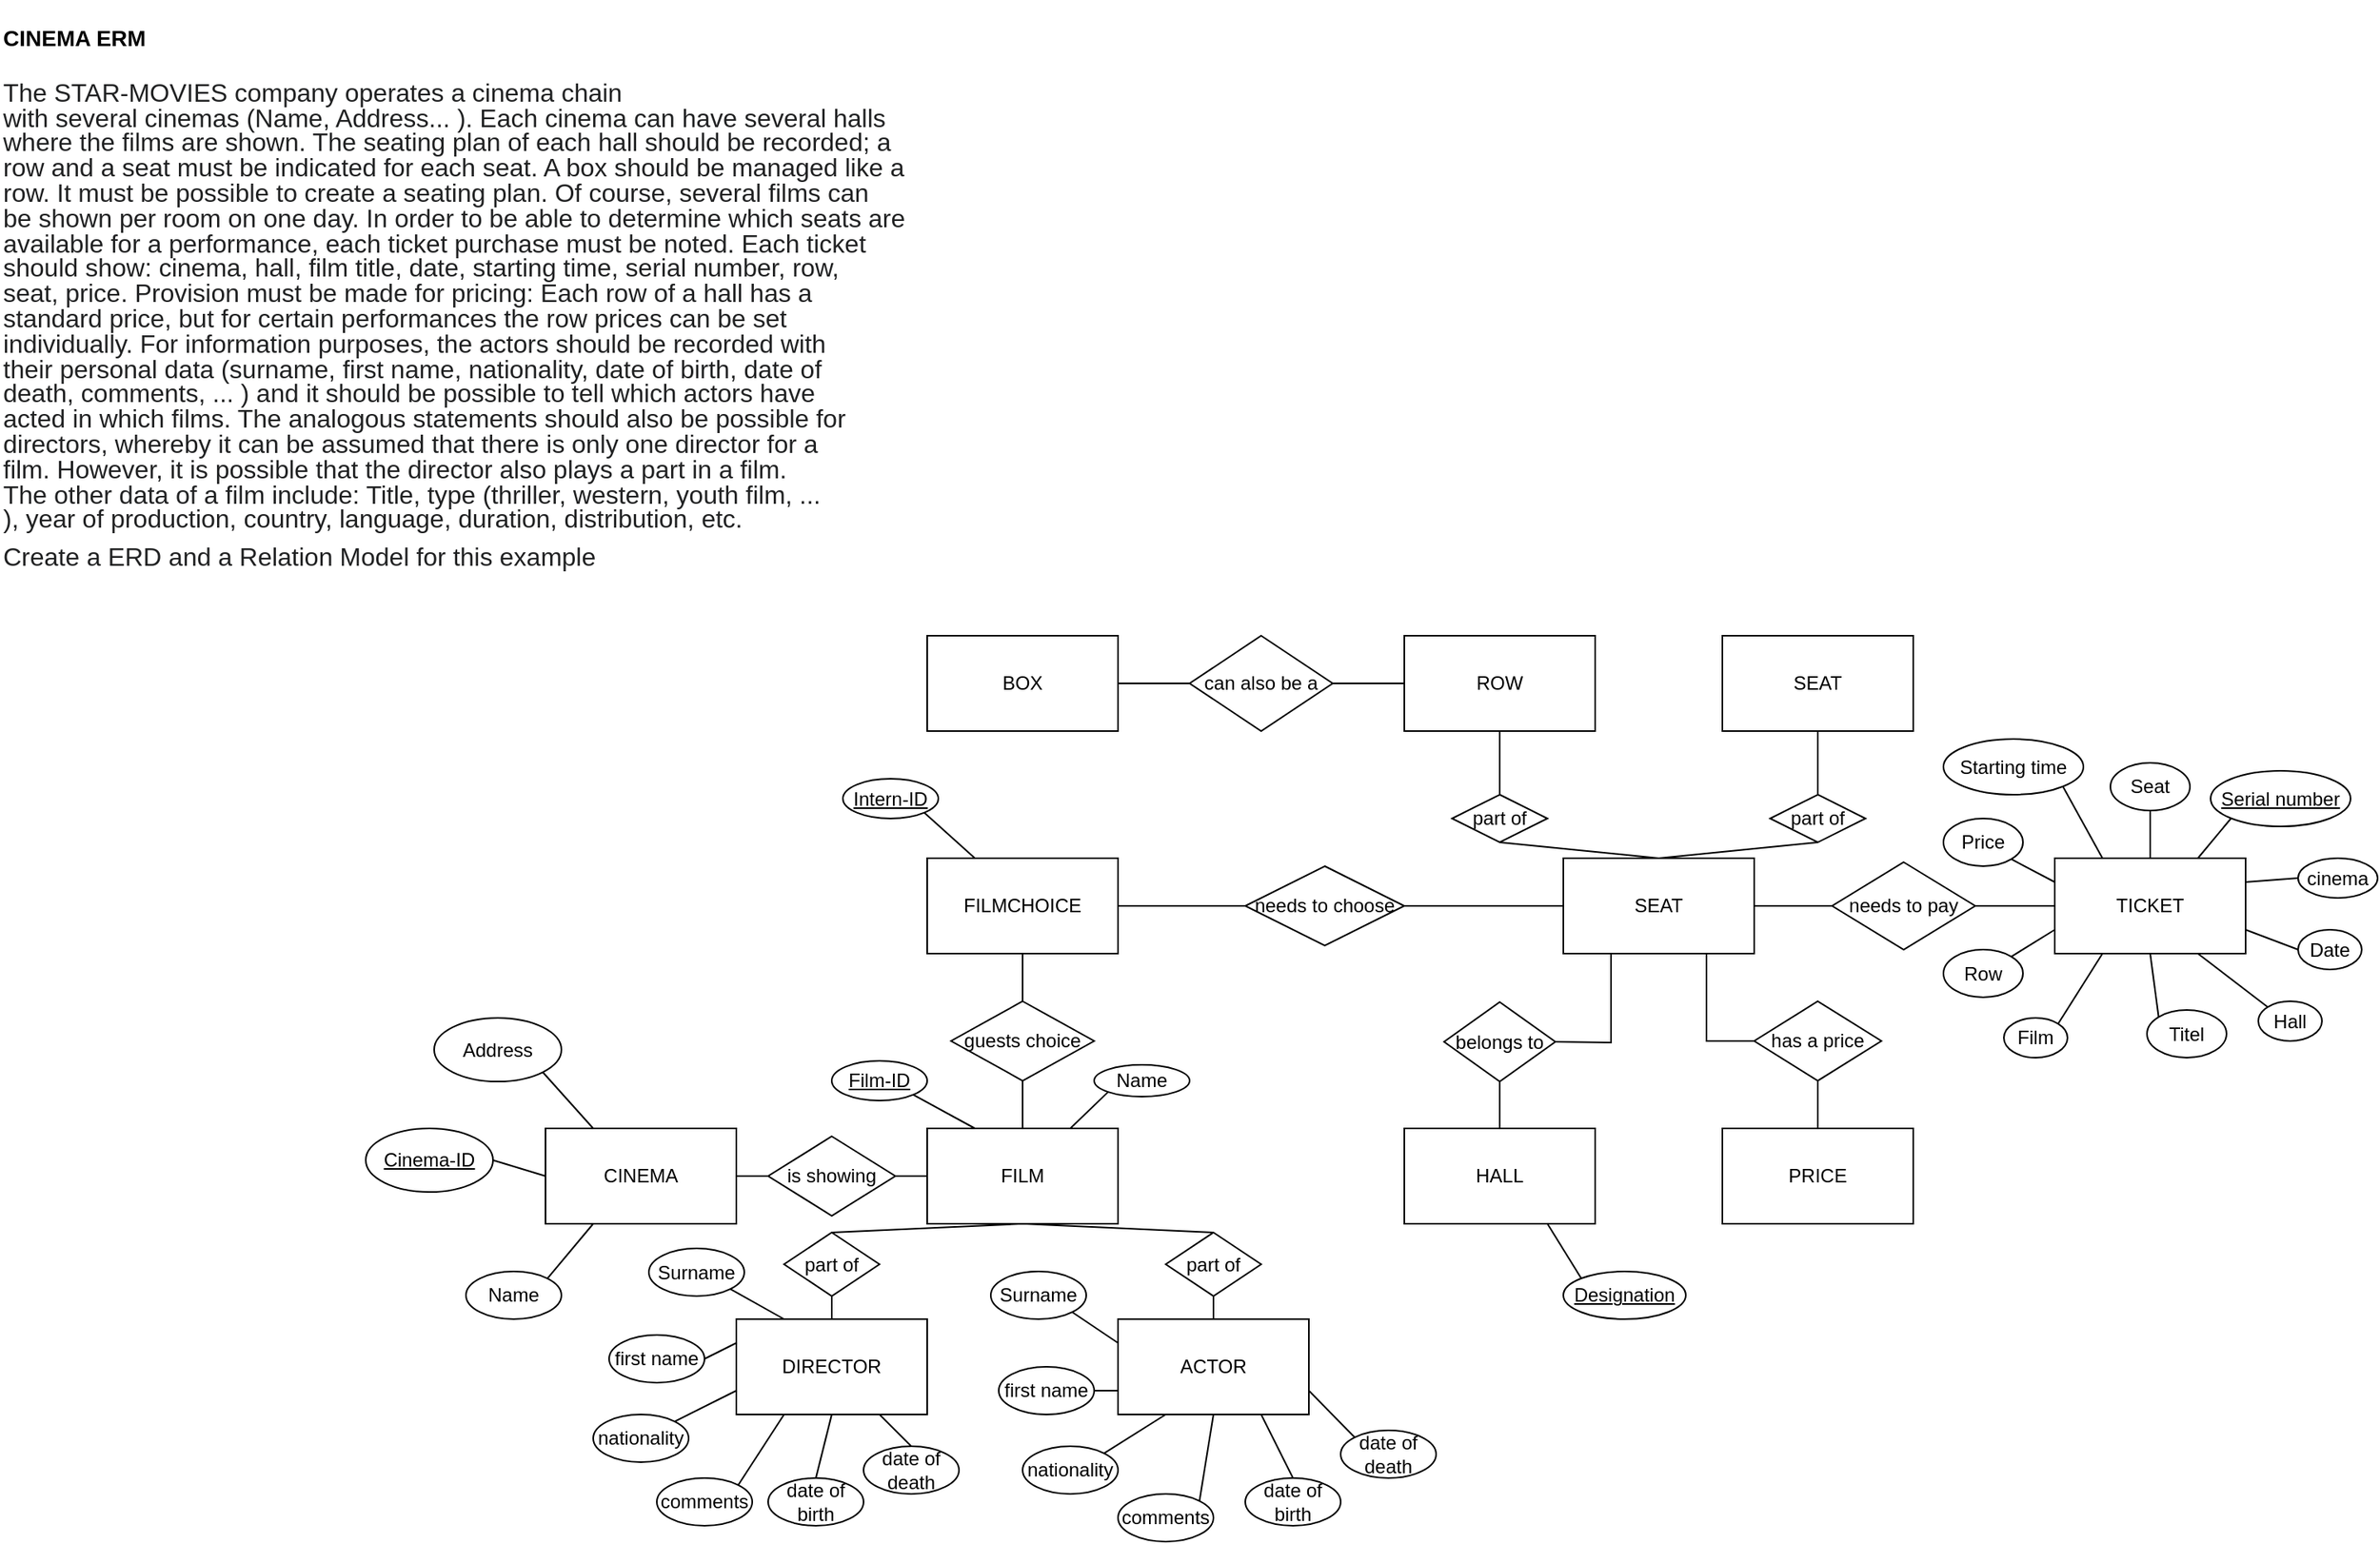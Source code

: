 <mxfile version="24.7.6">
  <diagram name="Seite-1" id="-tbs9R99MU5sMYvW19ob">
    <mxGraphModel dx="2072" dy="1139" grid="1" gridSize="10" guides="1" tooltips="1" connect="1" arrows="1" fold="1" page="1" pageScale="1" pageWidth="1654" pageHeight="1169" math="0" shadow="0">
      <root>
        <mxCell id="0" />
        <mxCell id="1" parent="0" />
        <mxCell id="GuMBQw5mWaE-lglOih7J-1" value="&lt;h1 style=&quot;margin-top: 0px;&quot;&gt;&lt;font style=&quot;font-size: 14px;&quot;&gt;CINEMA ERM&lt;/font&gt;&lt;/h1&gt;&lt;p style=&quot;margin-top:6.0pt;margin-right:0cm;margin-bottom:6.0pt;&lt;br/&gt;margin-left:0cm;text-align:justify;line-height:115%&quot; class=&quot;MsoNormal&quot;&gt;&lt;span style=&quot;line-height: 115%; font-family: Arial, sans-serif; color: rgb(32, 33, 34);&quot; lang=&quot;EN-US&quot;&gt;&lt;font size=&quot;3&quot; style=&quot;&quot;&gt;The STAR-MOVIES company operates a cinema chain&lt;br&gt;with several cinemas (Name, Address... ). Each cinema can have several halls&lt;br&gt;where the films are shown. The seating plan of each hall should be recorded; a&lt;br&gt;row and a seat must be indicated for each seat. A box should be managed like a&lt;br&gt;row. It must be possible to create a seating plan. Of course, several films can&lt;br&gt;be shown per room on one day. In order to be able to determine which seats are&lt;br&gt;available for a performance, each ticket purchase must be noted. Each ticket&lt;br&gt;should show: cinema, hall, film title, date, starting time, serial number, row,&lt;br&gt;seat, price. Provision must be made for pricing: Each row of a hall has a&lt;br&gt;standard price, but for certain performances the row prices can be set&lt;br&gt;individually. For information purposes, the actors should be recorded with&lt;br&gt;their personal data (surname, first name, nationality, date of birth, date of&lt;br&gt;death, comments, ... ) and it should be possible to tell which actors have&lt;br&gt;acted in which films. The analogous statements should also be possible for&lt;br&gt;directors, whereby it can be assumed that there is only one director for a&lt;br&gt;film. However, it is possible that the director also plays a part in a film.&lt;br&gt;The other data of a film include: Title, type (thriller, western, youth film, ...&lt;br&gt;), year of production, country, language, duration, distribution, etc.&lt;/font&gt;&lt;/span&gt;&lt;/p&gt;&lt;p style=&quot;margin-top:6.0pt;margin-right:0cm;margin-bottom:6.0pt;&lt;br/&gt;margin-left:0cm;text-align:justify;line-height:115%&quot; class=&quot;MsoNormal&quot;&gt;&lt;span style=&quot;line-height: 115%; font-family: Arial, sans-serif; color: rgb(32, 33, 34);&quot; lang=&quot;EN-US&quot;&gt;&lt;font size=&quot;3&quot; style=&quot;&quot;&gt;Create a ERD and a Relation Model for this example&lt;/font&gt;&lt;/span&gt;&lt;/p&gt;" style="text;html=1;whiteSpace=wrap;overflow=hidden;rounded=0;" vertex="1" parent="1">
          <mxGeometry width="570" height="360" as="geometry" />
        </mxCell>
        <mxCell id="GuMBQw5mWaE-lglOih7J-2" value="CINEMA" style="rounded=0;whiteSpace=wrap;html=1;" vertex="1" parent="1">
          <mxGeometry x="343" y="710" width="120" height="60" as="geometry" />
        </mxCell>
        <mxCell id="GuMBQw5mWaE-lglOih7J-3" value="HALL" style="rounded=0;whiteSpace=wrap;html=1;" vertex="1" parent="1">
          <mxGeometry x="883" y="710" width="120" height="60" as="geometry" />
        </mxCell>
        <mxCell id="GuMBQw5mWaE-lglOih7J-4" value="SEAT" style="rounded=0;whiteSpace=wrap;html=1;" vertex="1" parent="1">
          <mxGeometry x="983" y="540" width="120" height="60" as="geometry" />
        </mxCell>
        <mxCell id="GuMBQw5mWaE-lglOih7J-5" value="ROW" style="rounded=0;whiteSpace=wrap;html=1;" vertex="1" parent="1">
          <mxGeometry x="883" y="400" width="120" height="60" as="geometry" />
        </mxCell>
        <mxCell id="GuMBQw5mWaE-lglOih7J-6" value="SEAT" style="rounded=0;whiteSpace=wrap;html=1;" vertex="1" parent="1">
          <mxGeometry x="1083" y="400" width="120" height="60" as="geometry" />
        </mxCell>
        <mxCell id="GuMBQw5mWaE-lglOih7J-8" value="part of" style="rhombus;whiteSpace=wrap;html=1;" vertex="1" parent="1">
          <mxGeometry x="913" y="500" width="60" height="30" as="geometry" />
        </mxCell>
        <mxCell id="GuMBQw5mWaE-lglOih7J-9" value="part of" style="rhombus;whiteSpace=wrap;html=1;" vertex="1" parent="1">
          <mxGeometry x="1113" y="500" width="60" height="30" as="geometry" />
        </mxCell>
        <mxCell id="GuMBQw5mWaE-lglOih7J-10" value="" style="endArrow=none;html=1;rounded=0;entryX=0.5;entryY=0;entryDx=0;entryDy=0;exitX=0.5;exitY=1;exitDx=0;exitDy=0;" edge="1" parent="1" source="GuMBQw5mWaE-lglOih7J-5" target="GuMBQw5mWaE-lglOih7J-8">
          <mxGeometry width="50" height="50" relative="1" as="geometry">
            <mxPoint x="1123" y="403" as="sourcePoint" />
            <mxPoint x="1173" y="353" as="targetPoint" />
          </mxGeometry>
        </mxCell>
        <mxCell id="GuMBQw5mWaE-lglOih7J-11" value="" style="endArrow=none;html=1;rounded=0;entryX=0.5;entryY=0;entryDx=0;entryDy=0;exitX=0.5;exitY=1;exitDx=0;exitDy=0;" edge="1" parent="1" source="GuMBQw5mWaE-lglOih7J-6" target="GuMBQw5mWaE-lglOih7J-9">
          <mxGeometry width="50" height="50" relative="1" as="geometry">
            <mxPoint x="1183" y="303" as="sourcePoint" />
            <mxPoint x="1233" y="253" as="targetPoint" />
          </mxGeometry>
        </mxCell>
        <mxCell id="GuMBQw5mWaE-lglOih7J-14" value="is showing" style="rhombus;whiteSpace=wrap;html=1;" vertex="1" parent="1">
          <mxGeometry x="483" y="715" width="80" height="50" as="geometry" />
        </mxCell>
        <mxCell id="GuMBQw5mWaE-lglOih7J-15" value="" style="endArrow=none;html=1;rounded=0;exitX=1;exitY=0.5;exitDx=0;exitDy=0;entryX=0;entryY=0.5;entryDx=0;entryDy=0;" edge="1" parent="1" source="GuMBQw5mWaE-lglOih7J-2" target="GuMBQw5mWaE-lglOih7J-14">
          <mxGeometry width="50" height="50" relative="1" as="geometry">
            <mxPoint x="463" y="690" as="sourcePoint" />
            <mxPoint x="513" y="640" as="targetPoint" />
          </mxGeometry>
        </mxCell>
        <mxCell id="GuMBQw5mWaE-lglOih7J-17" value="BOX" style="rounded=0;whiteSpace=wrap;html=1;" vertex="1" parent="1">
          <mxGeometry x="583" y="400" width="120" height="60" as="geometry" />
        </mxCell>
        <mxCell id="GuMBQw5mWaE-lglOih7J-18" value="FILMCHOICE" style="rounded=0;whiteSpace=wrap;html=1;" vertex="1" parent="1">
          <mxGeometry x="583" y="540" width="120" height="60" as="geometry" />
        </mxCell>
        <mxCell id="GuMBQw5mWaE-lglOih7J-19" value="ACTOR" style="rounded=0;whiteSpace=wrap;html=1;" vertex="1" parent="1">
          <mxGeometry x="703" y="830" width="120" height="60" as="geometry" />
        </mxCell>
        <mxCell id="GuMBQw5mWaE-lglOih7J-20" value="DIRECTOR" style="rounded=0;whiteSpace=wrap;html=1;" vertex="1" parent="1">
          <mxGeometry x="463" y="830" width="120" height="60" as="geometry" />
        </mxCell>
        <mxCell id="GuMBQw5mWaE-lglOih7J-21" value="PRICE" style="rounded=0;whiteSpace=wrap;html=1;" vertex="1" parent="1">
          <mxGeometry x="1083" y="710" width="120" height="60" as="geometry" />
        </mxCell>
        <mxCell id="GuMBQw5mWaE-lglOih7J-22" value="TICKET" style="whiteSpace=wrap;html=1;" vertex="1" parent="1">
          <mxGeometry x="1292" y="540" width="120" height="60" as="geometry" />
        </mxCell>
        <mxCell id="GuMBQw5mWaE-lglOih7J-23" value="FILM" style="whiteSpace=wrap;html=1;" vertex="1" parent="1">
          <mxGeometry x="583" y="710" width="120" height="60" as="geometry" />
        </mxCell>
        <mxCell id="GuMBQw5mWaE-lglOih7J-24" value="part of" style="rhombus;whiteSpace=wrap;html=1;" vertex="1" parent="1">
          <mxGeometry x="493" y="775.5" width="60" height="40" as="geometry" />
        </mxCell>
        <mxCell id="GuMBQw5mWaE-lglOih7J-25" value="part of" style="rhombus;whiteSpace=wrap;html=1;" vertex="1" parent="1">
          <mxGeometry x="733" y="775.5" width="60" height="40" as="geometry" />
        </mxCell>
        <mxCell id="GuMBQw5mWaE-lglOih7J-26" value="" style="endArrow=none;html=1;rounded=0;entryX=0.5;entryY=1;entryDx=0;entryDy=0;exitX=0.5;exitY=0;exitDx=0;exitDy=0;" edge="1" parent="1" source="GuMBQw5mWaE-lglOih7J-20" target="GuMBQw5mWaE-lglOih7J-24">
          <mxGeometry width="50" height="50" relative="1" as="geometry">
            <mxPoint x="503" y="785.5" as="sourcePoint" />
            <mxPoint x="523" y="725.5" as="targetPoint" />
          </mxGeometry>
        </mxCell>
        <mxCell id="GuMBQw5mWaE-lglOih7J-27" value="" style="endArrow=none;html=1;rounded=0;entryX=0.5;entryY=0;entryDx=0;entryDy=0;exitX=0.5;exitY=1;exitDx=0;exitDy=0;" edge="1" parent="1" source="GuMBQw5mWaE-lglOih7J-25" target="GuMBQw5mWaE-lglOih7J-19">
          <mxGeometry width="50" height="50" relative="1" as="geometry">
            <mxPoint x="743" y="785.5" as="sourcePoint" />
            <mxPoint x="763" y="725.5" as="targetPoint" />
          </mxGeometry>
        </mxCell>
        <mxCell id="GuMBQw5mWaE-lglOih7J-28" value="" style="endArrow=none;html=1;rounded=0;entryX=0.5;entryY=0;entryDx=0;entryDy=0;exitX=0.5;exitY=0;exitDx=0;exitDy=0;" edge="1" parent="1" source="GuMBQw5mWaE-lglOih7J-24" target="GuMBQw5mWaE-lglOih7J-25">
          <mxGeometry width="50" height="50" relative="1" as="geometry">
            <mxPoint x="523" y="760" as="sourcePoint" />
            <mxPoint x="763" y="760" as="targetPoint" />
            <Array as="points">
              <mxPoint x="643" y="770" />
            </Array>
          </mxGeometry>
        </mxCell>
        <mxCell id="GuMBQw5mWaE-lglOih7J-29" value="" style="endArrow=none;html=1;rounded=0;exitX=1;exitY=0.5;exitDx=0;exitDy=0;entryX=0;entryY=0.5;entryDx=0;entryDy=0;" edge="1" parent="1" source="GuMBQw5mWaE-lglOih7J-14" target="GuMBQw5mWaE-lglOih7J-23">
          <mxGeometry width="50" height="50" relative="1" as="geometry">
            <mxPoint x="563" y="770" as="sourcePoint" />
            <mxPoint x="583" y="740" as="targetPoint" />
          </mxGeometry>
        </mxCell>
        <mxCell id="GuMBQw5mWaE-lglOih7J-30" value="" style="endArrow=none;html=1;rounded=0;entryX=0.5;entryY=1;entryDx=0;entryDy=0;exitX=0.5;exitY=0;exitDx=0;exitDy=0;" edge="1" parent="1" source="GuMBQw5mWaE-lglOih7J-36" target="GuMBQw5mWaE-lglOih7J-18">
          <mxGeometry width="50" height="50" relative="1" as="geometry">
            <mxPoint x="783" y="730" as="sourcePoint" />
            <mxPoint x="833" y="680" as="targetPoint" />
          </mxGeometry>
        </mxCell>
        <mxCell id="GuMBQw5mWaE-lglOih7J-31" value="" style="endArrow=none;html=1;rounded=0;exitX=1;exitY=0.5;exitDx=0;exitDy=0;entryX=0;entryY=0.5;entryDx=0;entryDy=0;" edge="1" parent="1" source="GuMBQw5mWaE-lglOih7J-39" target="GuMBQw5mWaE-lglOih7J-4">
          <mxGeometry width="50" height="50" relative="1" as="geometry">
            <mxPoint x="883" y="568.5" as="sourcePoint" />
            <mxPoint x="993" y="578.5" as="targetPoint" />
          </mxGeometry>
        </mxCell>
        <mxCell id="GuMBQw5mWaE-lglOih7J-32" value="" style="endArrow=none;html=1;rounded=0;entryX=0.5;entryY=0;entryDx=0;entryDy=0;exitX=0.5;exitY=1;exitDx=0;exitDy=0;" edge="1" parent="1" source="GuMBQw5mWaE-lglOih7J-48" target="GuMBQw5mWaE-lglOih7J-21">
          <mxGeometry width="50" height="50" relative="1" as="geometry">
            <mxPoint x="963" y="670" as="sourcePoint" />
            <mxPoint x="1013" y="620" as="targetPoint" />
          </mxGeometry>
        </mxCell>
        <mxCell id="GuMBQw5mWaE-lglOih7J-34" value="" style="endArrow=none;html=1;rounded=0;exitX=1;exitY=0.5;exitDx=0;exitDy=0;entryX=0;entryY=0.5;entryDx=0;entryDy=0;" edge="1" parent="1" source="GuMBQw5mWaE-lglOih7J-40" target="GuMBQw5mWaE-lglOih7J-22">
          <mxGeometry width="50" height="50" relative="1" as="geometry">
            <mxPoint x="1554.5" y="565" as="sourcePoint" />
            <mxPoint x="1352.5" y="550" as="targetPoint" />
          </mxGeometry>
        </mxCell>
        <mxCell id="GuMBQw5mWaE-lglOih7J-35" value="" style="endArrow=none;html=1;rounded=0;entryX=0;entryY=0.5;entryDx=0;entryDy=0;exitX=1;exitY=0.5;exitDx=0;exitDy=0;" edge="1" parent="1" source="GuMBQw5mWaE-lglOih7J-42" target="GuMBQw5mWaE-lglOih7J-5">
          <mxGeometry width="50" height="50" relative="1" as="geometry">
            <mxPoint x="943" y="387.75" as="sourcePoint" />
            <mxPoint x="993" y="337.75" as="targetPoint" />
          </mxGeometry>
        </mxCell>
        <mxCell id="GuMBQw5mWaE-lglOih7J-37" value="" style="endArrow=none;html=1;rounded=0;entryX=0.5;entryY=1;entryDx=0;entryDy=0;exitX=0.5;exitY=0;exitDx=0;exitDy=0;" edge="1" parent="1" source="GuMBQw5mWaE-lglOih7J-23" target="GuMBQw5mWaE-lglOih7J-36">
          <mxGeometry width="50" height="50" relative="1" as="geometry">
            <mxPoint x="643" y="710" as="sourcePoint" />
            <mxPoint x="643" y="600" as="targetPoint" />
          </mxGeometry>
        </mxCell>
        <mxCell id="GuMBQw5mWaE-lglOih7J-36" value="guests choice" style="rhombus;whiteSpace=wrap;html=1;" vertex="1" parent="1">
          <mxGeometry x="598" y="630" width="90" height="50" as="geometry" />
        </mxCell>
        <mxCell id="GuMBQw5mWaE-lglOih7J-38" value="" style="endArrow=none;html=1;rounded=0;exitX=1;exitY=0.5;exitDx=0;exitDy=0;entryX=0;entryY=0.5;entryDx=0;entryDy=0;" edge="1" parent="1" source="GuMBQw5mWaE-lglOih7J-18" target="GuMBQw5mWaE-lglOih7J-39">
          <mxGeometry width="50" height="50" relative="1" as="geometry">
            <mxPoint x="703" y="570" as="sourcePoint" />
            <mxPoint x="963" y="570" as="targetPoint" />
          </mxGeometry>
        </mxCell>
        <mxCell id="GuMBQw5mWaE-lglOih7J-39" value="needs to choose" style="rhombus;whiteSpace=wrap;html=1;" vertex="1" parent="1">
          <mxGeometry x="783" y="545" width="100" height="50" as="geometry" />
        </mxCell>
        <mxCell id="GuMBQw5mWaE-lglOih7J-41" value="" style="endArrow=none;html=1;rounded=0;entryX=0.5;entryY=1;entryDx=0;entryDy=0;exitX=0.5;exitY=0;exitDx=0;exitDy=0;" edge="1" parent="1" source="GuMBQw5mWaE-lglOih7J-3" target="GuMBQw5mWaE-lglOih7J-46">
          <mxGeometry width="50" height="50" relative="1" as="geometry">
            <mxPoint x="943" y="720.5" as="sourcePoint" />
            <mxPoint x="943.0" y="856.25" as="targetPoint" />
          </mxGeometry>
        </mxCell>
        <mxCell id="GuMBQw5mWaE-lglOih7J-40" value="needs to pay" style="rhombus;whiteSpace=wrap;html=1;" vertex="1" parent="1">
          <mxGeometry x="1152" y="542.5" width="90" height="55" as="geometry" />
        </mxCell>
        <mxCell id="GuMBQw5mWaE-lglOih7J-43" value="" style="endArrow=none;html=1;rounded=0;entryX=0;entryY=0.5;entryDx=0;entryDy=0;exitX=1;exitY=0.5;exitDx=0;exitDy=0;" edge="1" parent="1" source="GuMBQw5mWaE-lglOih7J-17" target="GuMBQw5mWaE-lglOih7J-42">
          <mxGeometry width="50" height="50" relative="1" as="geometry">
            <mxPoint x="963" y="433.75" as="sourcePoint" />
            <mxPoint x="963" y="353.75" as="targetPoint" />
          </mxGeometry>
        </mxCell>
        <mxCell id="GuMBQw5mWaE-lglOih7J-42" value="can also be a" style="rhombus;whiteSpace=wrap;html=1;" vertex="1" parent="1">
          <mxGeometry x="748" y="400" width="90" height="60" as="geometry" />
        </mxCell>
        <mxCell id="GuMBQw5mWaE-lglOih7J-46" value="belongs to" style="rhombus;whiteSpace=wrap;html=1;" vertex="1" parent="1">
          <mxGeometry x="908" y="630.5" width="70" height="50" as="geometry" />
        </mxCell>
        <mxCell id="GuMBQw5mWaE-lglOih7J-47" value="" style="endArrow=none;html=1;rounded=0;entryX=1;entryY=0.5;entryDx=0;entryDy=0;exitX=0.25;exitY=1;exitDx=0;exitDy=0;" edge="1" parent="1" source="GuMBQw5mWaE-lglOih7J-4" target="GuMBQw5mWaE-lglOih7J-46">
          <mxGeometry width="50" height="50" relative="1" as="geometry">
            <mxPoint x="1013" y="590" as="sourcePoint" />
            <mxPoint x="1310.5" y="854.25" as="targetPoint" />
            <Array as="points">
              <mxPoint x="1013" y="656" />
            </Array>
          </mxGeometry>
        </mxCell>
        <mxCell id="GuMBQw5mWaE-lglOih7J-48" value="has a price" style="rhombus;whiteSpace=wrap;html=1;" vertex="1" parent="1">
          <mxGeometry x="1103" y="630" width="80" height="50" as="geometry" />
        </mxCell>
        <mxCell id="GuMBQw5mWaE-lglOih7J-49" value="&lt;u&gt;Cinema-ID&lt;/u&gt;" style="ellipse;whiteSpace=wrap;html=1;" vertex="1" parent="1">
          <mxGeometry x="230" y="710" width="80" height="40" as="geometry" />
        </mxCell>
        <mxCell id="GuMBQw5mWaE-lglOih7J-50" value="Address" style="ellipse;whiteSpace=wrap;html=1;" vertex="1" parent="1">
          <mxGeometry x="273" y="640.5" width="80" height="40" as="geometry" />
        </mxCell>
        <mxCell id="GuMBQw5mWaE-lglOih7J-51" value="Name" style="ellipse;whiteSpace=wrap;html=1;" vertex="1" parent="1">
          <mxGeometry x="293" y="800" width="60" height="30" as="geometry" />
        </mxCell>
        <mxCell id="GuMBQw5mWaE-lglOih7J-52" value="" style="endArrow=none;html=1;rounded=0;exitX=1;exitY=0.5;exitDx=0;exitDy=0;entryX=0;entryY=0.5;entryDx=0;entryDy=0;" edge="1" parent="1" source="GuMBQw5mWaE-lglOih7J-49" target="GuMBQw5mWaE-lglOih7J-2">
          <mxGeometry width="50" height="50" relative="1" as="geometry">
            <mxPoint x="323" y="710" as="sourcePoint" />
            <mxPoint x="343" y="680" as="targetPoint" />
          </mxGeometry>
        </mxCell>
        <mxCell id="GuMBQw5mWaE-lglOih7J-56" value="" style="endArrow=none;html=1;rounded=0;entryX=1;entryY=1;entryDx=0;entryDy=0;exitX=0.25;exitY=0;exitDx=0;exitDy=0;" edge="1" parent="1" source="GuMBQw5mWaE-lglOih7J-2" target="GuMBQw5mWaE-lglOih7J-50">
          <mxGeometry width="50" height="50" relative="1" as="geometry">
            <mxPoint x="403" y="700" as="sourcePoint" />
            <mxPoint x="453" y="650" as="targetPoint" />
          </mxGeometry>
        </mxCell>
        <mxCell id="GuMBQw5mWaE-lglOih7J-57" value="" style="endArrow=none;html=1;rounded=0;entryX=0.25;entryY=1;entryDx=0;entryDy=0;exitX=1;exitY=0;exitDx=0;exitDy=0;" edge="1" parent="1" source="GuMBQw5mWaE-lglOih7J-51" target="GuMBQw5mWaE-lglOih7J-2">
          <mxGeometry width="50" height="50" relative="1" as="geometry">
            <mxPoint x="333" y="820" as="sourcePoint" />
            <mxPoint x="383" y="770" as="targetPoint" />
          </mxGeometry>
        </mxCell>
        <mxCell id="GuMBQw5mWaE-lglOih7J-58" value="Surname" style="ellipse;whiteSpace=wrap;html=1;" vertex="1" parent="1">
          <mxGeometry x="623" y="800" width="60" height="30" as="geometry" />
        </mxCell>
        <mxCell id="GuMBQw5mWaE-lglOih7J-59" value="first name" style="ellipse;whiteSpace=wrap;html=1;" vertex="1" parent="1">
          <mxGeometry x="628" y="860" width="60" height="30" as="geometry" />
        </mxCell>
        <mxCell id="GuMBQw5mWaE-lglOih7J-60" value="nationality" style="ellipse;whiteSpace=wrap;html=1;" vertex="1" parent="1">
          <mxGeometry x="643" y="910" width="60" height="30" as="geometry" />
        </mxCell>
        <mxCell id="GuMBQw5mWaE-lglOih7J-61" value="date of birth" style="ellipse;whiteSpace=wrap;html=1;" vertex="1" parent="1">
          <mxGeometry x="783" y="930" width="60" height="30" as="geometry" />
        </mxCell>
        <mxCell id="GuMBQw5mWaE-lglOih7J-62" value="date of death" style="ellipse;whiteSpace=wrap;html=1;" vertex="1" parent="1">
          <mxGeometry x="843" y="900" width="60" height="30" as="geometry" />
        </mxCell>
        <mxCell id="GuMBQw5mWaE-lglOih7J-63" value="comments" style="ellipse;whiteSpace=wrap;html=1;" vertex="1" parent="1">
          <mxGeometry x="703" y="940" width="60" height="30" as="geometry" />
        </mxCell>
        <mxCell id="GuMBQw5mWaE-lglOih7J-64" value="" style="endArrow=none;html=1;rounded=0;exitX=0;exitY=0.25;exitDx=0;exitDy=0;entryX=1;entryY=1;entryDx=0;entryDy=0;" edge="1" parent="1" source="GuMBQw5mWaE-lglOih7J-19" target="GuMBQw5mWaE-lglOih7J-58">
          <mxGeometry width="50" height="50" relative="1" as="geometry">
            <mxPoint x="823" y="780" as="sourcePoint" />
            <mxPoint x="873" y="730" as="targetPoint" />
          </mxGeometry>
        </mxCell>
        <mxCell id="GuMBQw5mWaE-lglOih7J-65" value="" style="endArrow=none;html=1;rounded=0;exitX=0;exitY=0.75;exitDx=0;exitDy=0;entryX=1;entryY=0.5;entryDx=0;entryDy=0;" edge="1" parent="1" source="GuMBQw5mWaE-lglOih7J-19" target="GuMBQw5mWaE-lglOih7J-59">
          <mxGeometry width="50" height="50" relative="1" as="geometry">
            <mxPoint x="823" y="780" as="sourcePoint" />
            <mxPoint x="873" y="730" as="targetPoint" />
          </mxGeometry>
        </mxCell>
        <mxCell id="GuMBQw5mWaE-lglOih7J-66" value="" style="endArrow=none;html=1;rounded=0;exitX=1;exitY=0;exitDx=0;exitDy=0;entryX=0.25;entryY=1;entryDx=0;entryDy=0;" edge="1" parent="1" source="GuMBQw5mWaE-lglOih7J-60" target="GuMBQw5mWaE-lglOih7J-19">
          <mxGeometry width="50" height="50" relative="1" as="geometry">
            <mxPoint x="823" y="780" as="sourcePoint" />
            <mxPoint x="873" y="730" as="targetPoint" />
          </mxGeometry>
        </mxCell>
        <mxCell id="GuMBQw5mWaE-lglOih7J-67" value="" style="endArrow=none;html=1;rounded=0;entryX=0.5;entryY=1;entryDx=0;entryDy=0;exitX=1;exitY=0;exitDx=0;exitDy=0;" edge="1" parent="1" source="GuMBQw5mWaE-lglOih7J-63" target="GuMBQw5mWaE-lglOih7J-19">
          <mxGeometry width="50" height="50" relative="1" as="geometry">
            <mxPoint x="703" y="960" as="sourcePoint" />
            <mxPoint x="753" y="910" as="targetPoint" />
          </mxGeometry>
        </mxCell>
        <mxCell id="GuMBQw5mWaE-lglOih7J-68" value="" style="endArrow=none;html=1;rounded=0;entryX=0.75;entryY=1;entryDx=0;entryDy=0;exitX=0.5;exitY=0;exitDx=0;exitDy=0;" edge="1" parent="1" source="GuMBQw5mWaE-lglOih7J-61" target="GuMBQw5mWaE-lglOih7J-19">
          <mxGeometry width="50" height="50" relative="1" as="geometry">
            <mxPoint x="753" y="940" as="sourcePoint" />
            <mxPoint x="803" y="890" as="targetPoint" />
          </mxGeometry>
        </mxCell>
        <mxCell id="GuMBQw5mWaE-lglOih7J-69" value="" style="endArrow=none;html=1;rounded=0;entryX=1;entryY=0.75;entryDx=0;entryDy=0;exitX=0;exitY=0;exitDx=0;exitDy=0;" edge="1" parent="1" source="GuMBQw5mWaE-lglOih7J-62" target="GuMBQw5mWaE-lglOih7J-19">
          <mxGeometry width="50" height="50" relative="1" as="geometry">
            <mxPoint x="783" y="940" as="sourcePoint" />
            <mxPoint x="833" y="890" as="targetPoint" />
          </mxGeometry>
        </mxCell>
        <mxCell id="GuMBQw5mWaE-lglOih7J-70" value="Surname" style="ellipse;whiteSpace=wrap;html=1;" vertex="1" parent="1">
          <mxGeometry x="408" y="785.5" width="60" height="30" as="geometry" />
        </mxCell>
        <mxCell id="GuMBQw5mWaE-lglOih7J-71" value="first name" style="ellipse;whiteSpace=wrap;html=1;" vertex="1" parent="1">
          <mxGeometry x="383" y="840" width="60" height="30" as="geometry" />
        </mxCell>
        <mxCell id="GuMBQw5mWaE-lglOih7J-72" value="nationality" style="ellipse;whiteSpace=wrap;html=1;" vertex="1" parent="1">
          <mxGeometry x="373" y="890" width="60" height="30" as="geometry" />
        </mxCell>
        <mxCell id="GuMBQw5mWaE-lglOih7J-73" value="comments" style="ellipse;whiteSpace=wrap;html=1;" vertex="1" parent="1">
          <mxGeometry x="413" y="930" width="60" height="30" as="geometry" />
        </mxCell>
        <mxCell id="GuMBQw5mWaE-lglOih7J-74" value="date of birth" style="ellipse;whiteSpace=wrap;html=1;" vertex="1" parent="1">
          <mxGeometry x="483" y="930" width="60" height="30" as="geometry" />
        </mxCell>
        <mxCell id="GuMBQw5mWaE-lglOih7J-75" value="date of death" style="ellipse;whiteSpace=wrap;html=1;" vertex="1" parent="1">
          <mxGeometry x="543" y="910" width="60" height="30" as="geometry" />
        </mxCell>
        <mxCell id="GuMBQw5mWaE-lglOih7J-77" value="" style="endArrow=none;html=1;rounded=0;exitX=1;exitY=0.5;exitDx=0;exitDy=0;entryX=0;entryY=0.25;entryDx=0;entryDy=0;" edge="1" parent="1" source="GuMBQw5mWaE-lglOih7J-71" target="GuMBQw5mWaE-lglOih7J-20">
          <mxGeometry width="50" height="50" relative="1" as="geometry">
            <mxPoint x="423" y="880" as="sourcePoint" />
            <mxPoint x="473" y="830" as="targetPoint" />
          </mxGeometry>
        </mxCell>
        <mxCell id="GuMBQw5mWaE-lglOih7J-78" value="" style="endArrow=none;html=1;rounded=0;exitX=1;exitY=1;exitDx=0;exitDy=0;entryX=0.25;entryY=0;entryDx=0;entryDy=0;" edge="1" parent="1" source="GuMBQw5mWaE-lglOih7J-70" target="GuMBQw5mWaE-lglOih7J-20">
          <mxGeometry width="50" height="50" relative="1" as="geometry">
            <mxPoint x="443" y="830" as="sourcePoint" />
            <mxPoint x="493" y="780" as="targetPoint" />
          </mxGeometry>
        </mxCell>
        <mxCell id="GuMBQw5mWaE-lglOih7J-79" value="" style="endArrow=none;html=1;rounded=0;exitX=1;exitY=0;exitDx=0;exitDy=0;entryX=0;entryY=0.75;entryDx=0;entryDy=0;" edge="1" parent="1" source="GuMBQw5mWaE-lglOih7J-72" target="GuMBQw5mWaE-lglOih7J-20">
          <mxGeometry width="50" height="50" relative="1" as="geometry">
            <mxPoint x="433" y="910" as="sourcePoint" />
            <mxPoint x="483" y="860" as="targetPoint" />
          </mxGeometry>
        </mxCell>
        <mxCell id="GuMBQw5mWaE-lglOih7J-80" value="" style="endArrow=none;html=1;rounded=0;exitX=1;exitY=0;exitDx=0;exitDy=0;entryX=0.25;entryY=1;entryDx=0;entryDy=0;" edge="1" parent="1" source="GuMBQw5mWaE-lglOih7J-73" target="GuMBQw5mWaE-lglOih7J-20">
          <mxGeometry width="50" height="50" relative="1" as="geometry">
            <mxPoint x="443" y="940" as="sourcePoint" />
            <mxPoint x="493" y="890" as="targetPoint" />
          </mxGeometry>
        </mxCell>
        <mxCell id="GuMBQw5mWaE-lglOih7J-81" value="" style="endArrow=none;html=1;rounded=0;entryX=0.5;entryY=1;entryDx=0;entryDy=0;exitX=0.5;exitY=0;exitDx=0;exitDy=0;" edge="1" parent="1" source="GuMBQw5mWaE-lglOih7J-74" target="GuMBQw5mWaE-lglOih7J-20">
          <mxGeometry width="50" height="50" relative="1" as="geometry">
            <mxPoint x="483" y="940" as="sourcePoint" />
            <mxPoint x="533" y="890" as="targetPoint" />
          </mxGeometry>
        </mxCell>
        <mxCell id="GuMBQw5mWaE-lglOih7J-82" value="" style="endArrow=none;html=1;rounded=0;entryX=0.75;entryY=1;entryDx=0;entryDy=0;exitX=0.5;exitY=0;exitDx=0;exitDy=0;" edge="1" parent="1" source="GuMBQw5mWaE-lglOih7J-75" target="GuMBQw5mWaE-lglOih7J-20">
          <mxGeometry width="50" height="50" relative="1" as="geometry">
            <mxPoint x="733" y="880" as="sourcePoint" />
            <mxPoint x="783" y="830" as="targetPoint" />
          </mxGeometry>
        </mxCell>
        <mxCell id="GuMBQw5mWaE-lglOih7J-83" value="Name" style="ellipse;whiteSpace=wrap;html=1;" vertex="1" parent="1">
          <mxGeometry x="688" y="670" width="60" height="20" as="geometry" />
        </mxCell>
        <mxCell id="GuMBQw5mWaE-lglOih7J-84" value="&lt;u&gt;Film-ID&lt;/u&gt;" style="ellipse;whiteSpace=wrap;html=1;" vertex="1" parent="1">
          <mxGeometry x="523" y="667.5" width="60" height="25" as="geometry" />
        </mxCell>
        <mxCell id="GuMBQw5mWaE-lglOih7J-85" value="" style="endArrow=none;html=1;rounded=0;entryX=1;entryY=1;entryDx=0;entryDy=0;exitX=0.25;exitY=0;exitDx=0;exitDy=0;" edge="1" parent="1" source="GuMBQw5mWaE-lglOih7J-23" target="GuMBQw5mWaE-lglOih7J-84">
          <mxGeometry width="50" height="50" relative="1" as="geometry">
            <mxPoint x="563" y="720" as="sourcePoint" />
            <mxPoint x="613" y="670" as="targetPoint" />
          </mxGeometry>
        </mxCell>
        <mxCell id="GuMBQw5mWaE-lglOih7J-86" value="" style="endArrow=none;html=1;rounded=0;exitX=0.75;exitY=0;exitDx=0;exitDy=0;entryX=0;entryY=1;entryDx=0;entryDy=0;" edge="1" parent="1" source="GuMBQw5mWaE-lglOih7J-23" target="GuMBQw5mWaE-lglOih7J-83">
          <mxGeometry width="50" height="50" relative="1" as="geometry">
            <mxPoint x="683" y="710" as="sourcePoint" />
            <mxPoint x="733" y="660" as="targetPoint" />
          </mxGeometry>
        </mxCell>
        <mxCell id="GuMBQw5mWaE-lglOih7J-89" value="" style="endArrow=none;html=1;rounded=0;entryX=0.5;entryY=1;entryDx=0;entryDy=0;exitX=0.5;exitY=1;exitDx=0;exitDy=0;" edge="1" parent="1" source="GuMBQw5mWaE-lglOih7J-9" target="GuMBQw5mWaE-lglOih7J-8">
          <mxGeometry width="50" height="50" relative="1" as="geometry">
            <mxPoint x="1023" y="600" as="sourcePoint" />
            <mxPoint x="1073" y="550" as="targetPoint" />
            <Array as="points">
              <mxPoint x="1043" y="540" />
            </Array>
          </mxGeometry>
        </mxCell>
        <mxCell id="GuMBQw5mWaE-lglOih7J-91" value="" style="endArrow=none;html=1;rounded=0;entryX=0;entryY=0.5;entryDx=0;entryDy=0;exitX=0.75;exitY=1;exitDx=0;exitDy=0;" edge="1" parent="1" source="GuMBQw5mWaE-lglOih7J-4" target="GuMBQw5mWaE-lglOih7J-48">
          <mxGeometry width="50" height="50" relative="1" as="geometry">
            <mxPoint x="1073" y="590" as="sourcePoint" />
            <mxPoint x="1173" y="540" as="targetPoint" />
            <Array as="points">
              <mxPoint x="1073" y="655" />
            </Array>
          </mxGeometry>
        </mxCell>
        <mxCell id="GuMBQw5mWaE-lglOih7J-92" value="" style="endArrow=none;html=1;rounded=0;exitX=1;exitY=0.5;exitDx=0;exitDy=0;entryX=0;entryY=0.5;entryDx=0;entryDy=0;" edge="1" parent="1" source="GuMBQw5mWaE-lglOih7J-4" target="GuMBQw5mWaE-lglOih7J-40">
          <mxGeometry width="50" height="50" relative="1" as="geometry">
            <mxPoint x="1123" y="600" as="sourcePoint" />
            <mxPoint x="1173" y="550" as="targetPoint" />
          </mxGeometry>
        </mxCell>
        <mxCell id="GuMBQw5mWaE-lglOih7J-93" value="&lt;u&gt;Intern-ID&lt;/u&gt;" style="ellipse;whiteSpace=wrap;html=1;" vertex="1" parent="1">
          <mxGeometry x="530" y="490" width="60" height="25" as="geometry" />
        </mxCell>
        <mxCell id="GuMBQw5mWaE-lglOih7J-94" value="" style="endArrow=none;html=1;rounded=0;exitX=1;exitY=1;exitDx=0;exitDy=0;entryX=0.25;entryY=0;entryDx=0;entryDy=0;" edge="1" parent="1" source="GuMBQw5mWaE-lglOih7J-93" target="GuMBQw5mWaE-lglOih7J-18">
          <mxGeometry width="50" height="50" relative="1" as="geometry">
            <mxPoint x="580" y="550" as="sourcePoint" />
            <mxPoint x="630" y="500" as="targetPoint" />
          </mxGeometry>
        </mxCell>
        <mxCell id="GuMBQw5mWaE-lglOih7J-95" value="&lt;u&gt;Designation&lt;/u&gt;" style="ellipse;whiteSpace=wrap;html=1;" vertex="1" parent="1">
          <mxGeometry x="983" y="800" width="77" height="30" as="geometry" />
        </mxCell>
        <mxCell id="GuMBQw5mWaE-lglOih7J-96" value="" style="endArrow=none;html=1;rounded=0;exitX=0.75;exitY=1;exitDx=0;exitDy=0;entryX=0;entryY=0;entryDx=0;entryDy=0;" edge="1" parent="1" source="GuMBQw5mWaE-lglOih7J-3" target="GuMBQw5mWaE-lglOih7J-95">
          <mxGeometry width="50" height="50" relative="1" as="geometry">
            <mxPoint x="960" y="820" as="sourcePoint" />
            <mxPoint x="1010" y="770" as="targetPoint" />
          </mxGeometry>
        </mxCell>
        <mxCell id="GuMBQw5mWaE-lglOih7J-97" value="&lt;u&gt;Serial number&lt;/u&gt;" style="ellipse;whiteSpace=wrap;html=1;" vertex="1" parent="1">
          <mxGeometry x="1390" y="485" width="88" height="35" as="geometry" />
        </mxCell>
        <mxCell id="GuMBQw5mWaE-lglOih7J-98" value="" style="endArrow=none;html=1;rounded=0;exitX=0.75;exitY=0;exitDx=0;exitDy=0;entryX=0;entryY=1;entryDx=0;entryDy=0;" edge="1" parent="1" source="GuMBQw5mWaE-lglOih7J-22" target="GuMBQw5mWaE-lglOih7J-97">
          <mxGeometry width="50" height="50" relative="1" as="geometry">
            <mxPoint x="1360" y="540" as="sourcePoint" />
            <mxPoint x="1410" y="490" as="targetPoint" />
          </mxGeometry>
        </mxCell>
        <mxCell id="GuMBQw5mWaE-lglOih7J-99" value="cinema" style="ellipse;whiteSpace=wrap;html=1;" vertex="1" parent="1">
          <mxGeometry x="1445" y="540" width="50" height="25" as="geometry" />
        </mxCell>
        <mxCell id="GuMBQw5mWaE-lglOih7J-100" value="" style="endArrow=none;html=1;rounded=0;exitX=1;exitY=0.25;exitDx=0;exitDy=0;entryX=0;entryY=0.5;entryDx=0;entryDy=0;" edge="1" parent="1" source="GuMBQw5mWaE-lglOih7J-22" target="GuMBQw5mWaE-lglOih7J-99">
          <mxGeometry width="50" height="50" relative="1" as="geometry">
            <mxPoint x="1440" y="650" as="sourcePoint" />
            <mxPoint x="1490" y="600" as="targetPoint" />
          </mxGeometry>
        </mxCell>
        <mxCell id="GuMBQw5mWaE-lglOih7J-101" value="Date" style="ellipse;whiteSpace=wrap;html=1;" vertex="1" parent="1">
          <mxGeometry x="1445" y="585" width="40" height="25" as="geometry" />
        </mxCell>
        <mxCell id="GuMBQw5mWaE-lglOih7J-102" value="" style="endArrow=none;html=1;rounded=0;exitX=1;exitY=0.75;exitDx=0;exitDy=0;entryX=0;entryY=0.5;entryDx=0;entryDy=0;" edge="1" parent="1" source="GuMBQw5mWaE-lglOih7J-22" target="GuMBQw5mWaE-lglOih7J-101">
          <mxGeometry width="50" height="50" relative="1" as="geometry">
            <mxPoint x="1410" y="670" as="sourcePoint" />
            <mxPoint x="1460" y="620" as="targetPoint" />
          </mxGeometry>
        </mxCell>
        <mxCell id="GuMBQw5mWaE-lglOih7J-103" value="Hall" style="ellipse;whiteSpace=wrap;html=1;" vertex="1" parent="1">
          <mxGeometry x="1420" y="630" width="40" height="25" as="geometry" />
        </mxCell>
        <mxCell id="GuMBQw5mWaE-lglOih7J-104" value="" style="endArrow=none;html=1;rounded=0;entryX=0.75;entryY=1;entryDx=0;entryDy=0;exitX=0;exitY=0;exitDx=0;exitDy=0;" edge="1" parent="1" source="GuMBQw5mWaE-lglOih7J-103" target="GuMBQw5mWaE-lglOih7J-22">
          <mxGeometry width="50" height="50" relative="1" as="geometry">
            <mxPoint x="1360" y="670" as="sourcePoint" />
            <mxPoint x="1410" y="620" as="targetPoint" />
          </mxGeometry>
        </mxCell>
        <mxCell id="GuMBQw5mWaE-lglOih7J-105" value="Film" style="ellipse;whiteSpace=wrap;html=1;" vertex="1" parent="1">
          <mxGeometry x="1260" y="640.5" width="40" height="25" as="geometry" />
        </mxCell>
        <mxCell id="GuMBQw5mWaE-lglOih7J-106" value="" style="endArrow=none;html=1;rounded=0;entryX=0.25;entryY=1;entryDx=0;entryDy=0;exitX=1;exitY=0;exitDx=0;exitDy=0;" edge="1" parent="1" source="GuMBQw5mWaE-lglOih7J-105" target="GuMBQw5mWaE-lglOih7J-22">
          <mxGeometry width="50" height="50" relative="1" as="geometry">
            <mxPoint x="1300" y="670" as="sourcePoint" />
            <mxPoint x="1350" y="620" as="targetPoint" />
          </mxGeometry>
        </mxCell>
        <mxCell id="GuMBQw5mWaE-lglOih7J-107" value="Row" style="ellipse;whiteSpace=wrap;html=1;" vertex="1" parent="1">
          <mxGeometry x="1222" y="597.5" width="50" height="30" as="geometry" />
        </mxCell>
        <mxCell id="GuMBQw5mWaE-lglOih7J-108" value="Seat" style="ellipse;whiteSpace=wrap;html=1;" vertex="1" parent="1">
          <mxGeometry x="1327" y="480" width="50" height="30" as="geometry" />
        </mxCell>
        <mxCell id="GuMBQw5mWaE-lglOih7J-109" value="Price" style="ellipse;whiteSpace=wrap;html=1;" vertex="1" parent="1">
          <mxGeometry x="1222" y="515" width="50" height="30" as="geometry" />
        </mxCell>
        <mxCell id="GuMBQw5mWaE-lglOih7J-110" value="Titel" style="ellipse;whiteSpace=wrap;html=1;" vertex="1" parent="1">
          <mxGeometry x="1350" y="635.5" width="50" height="30" as="geometry" />
        </mxCell>
        <mxCell id="GuMBQw5mWaE-lglOih7J-112" value="Starting time" style="ellipse;whiteSpace=wrap;html=1;" vertex="1" parent="1">
          <mxGeometry x="1222" y="465" width="88" height="35" as="geometry" />
        </mxCell>
        <mxCell id="GuMBQw5mWaE-lglOih7J-113" value="" style="endArrow=none;html=1;rounded=0;exitX=1;exitY=1;exitDx=0;exitDy=0;entryX=0.25;entryY=0;entryDx=0;entryDy=0;" edge="1" parent="1" source="GuMBQw5mWaE-lglOih7J-112" target="GuMBQw5mWaE-lglOih7J-22">
          <mxGeometry width="50" height="50" relative="1" as="geometry">
            <mxPoint x="1340" y="520" as="sourcePoint" />
            <mxPoint x="1390" y="470" as="targetPoint" />
          </mxGeometry>
        </mxCell>
        <mxCell id="GuMBQw5mWaE-lglOih7J-114" value="" style="endArrow=none;html=1;rounded=0;exitX=1;exitY=0;exitDx=0;exitDy=0;entryX=0;entryY=0.75;entryDx=0;entryDy=0;" edge="1" parent="1" source="GuMBQw5mWaE-lglOih7J-107" target="GuMBQw5mWaE-lglOih7J-22">
          <mxGeometry width="50" height="50" relative="1" as="geometry">
            <mxPoint x="1310" y="700" as="sourcePoint" />
            <mxPoint x="1360" y="650" as="targetPoint" />
          </mxGeometry>
        </mxCell>
        <mxCell id="GuMBQw5mWaE-lglOih7J-115" value="" style="endArrow=none;html=1;rounded=0;exitX=0.5;exitY=0;exitDx=0;exitDy=0;entryX=0.5;entryY=1;entryDx=0;entryDy=0;" edge="1" parent="1" source="GuMBQw5mWaE-lglOih7J-22" target="GuMBQw5mWaE-lglOih7J-108">
          <mxGeometry width="50" height="50" relative="1" as="geometry">
            <mxPoint x="1330" y="540" as="sourcePoint" />
            <mxPoint x="1380" y="490" as="targetPoint" />
          </mxGeometry>
        </mxCell>
        <mxCell id="GuMBQw5mWaE-lglOih7J-116" value="" style="endArrow=none;html=1;rounded=0;entryX=1;entryY=1;entryDx=0;entryDy=0;exitX=0;exitY=0.25;exitDx=0;exitDy=0;" edge="1" parent="1" source="GuMBQw5mWaE-lglOih7J-22" target="GuMBQw5mWaE-lglOih7J-109">
          <mxGeometry width="50" height="50" relative="1" as="geometry">
            <mxPoint x="1040" y="660" as="sourcePoint" />
            <mxPoint x="1090" y="610" as="targetPoint" />
          </mxGeometry>
        </mxCell>
        <mxCell id="GuMBQw5mWaE-lglOih7J-117" value="" style="endArrow=none;html=1;rounded=0;exitX=0;exitY=0;exitDx=0;exitDy=0;entryX=0.5;entryY=1;entryDx=0;entryDy=0;" edge="1" parent="1" source="GuMBQw5mWaE-lglOih7J-110" target="GuMBQw5mWaE-lglOih7J-22">
          <mxGeometry width="50" height="50" relative="1" as="geometry">
            <mxPoint x="1350" y="640" as="sourcePoint" />
            <mxPoint x="1400" y="590" as="targetPoint" />
          </mxGeometry>
        </mxCell>
      </root>
    </mxGraphModel>
  </diagram>
</mxfile>

